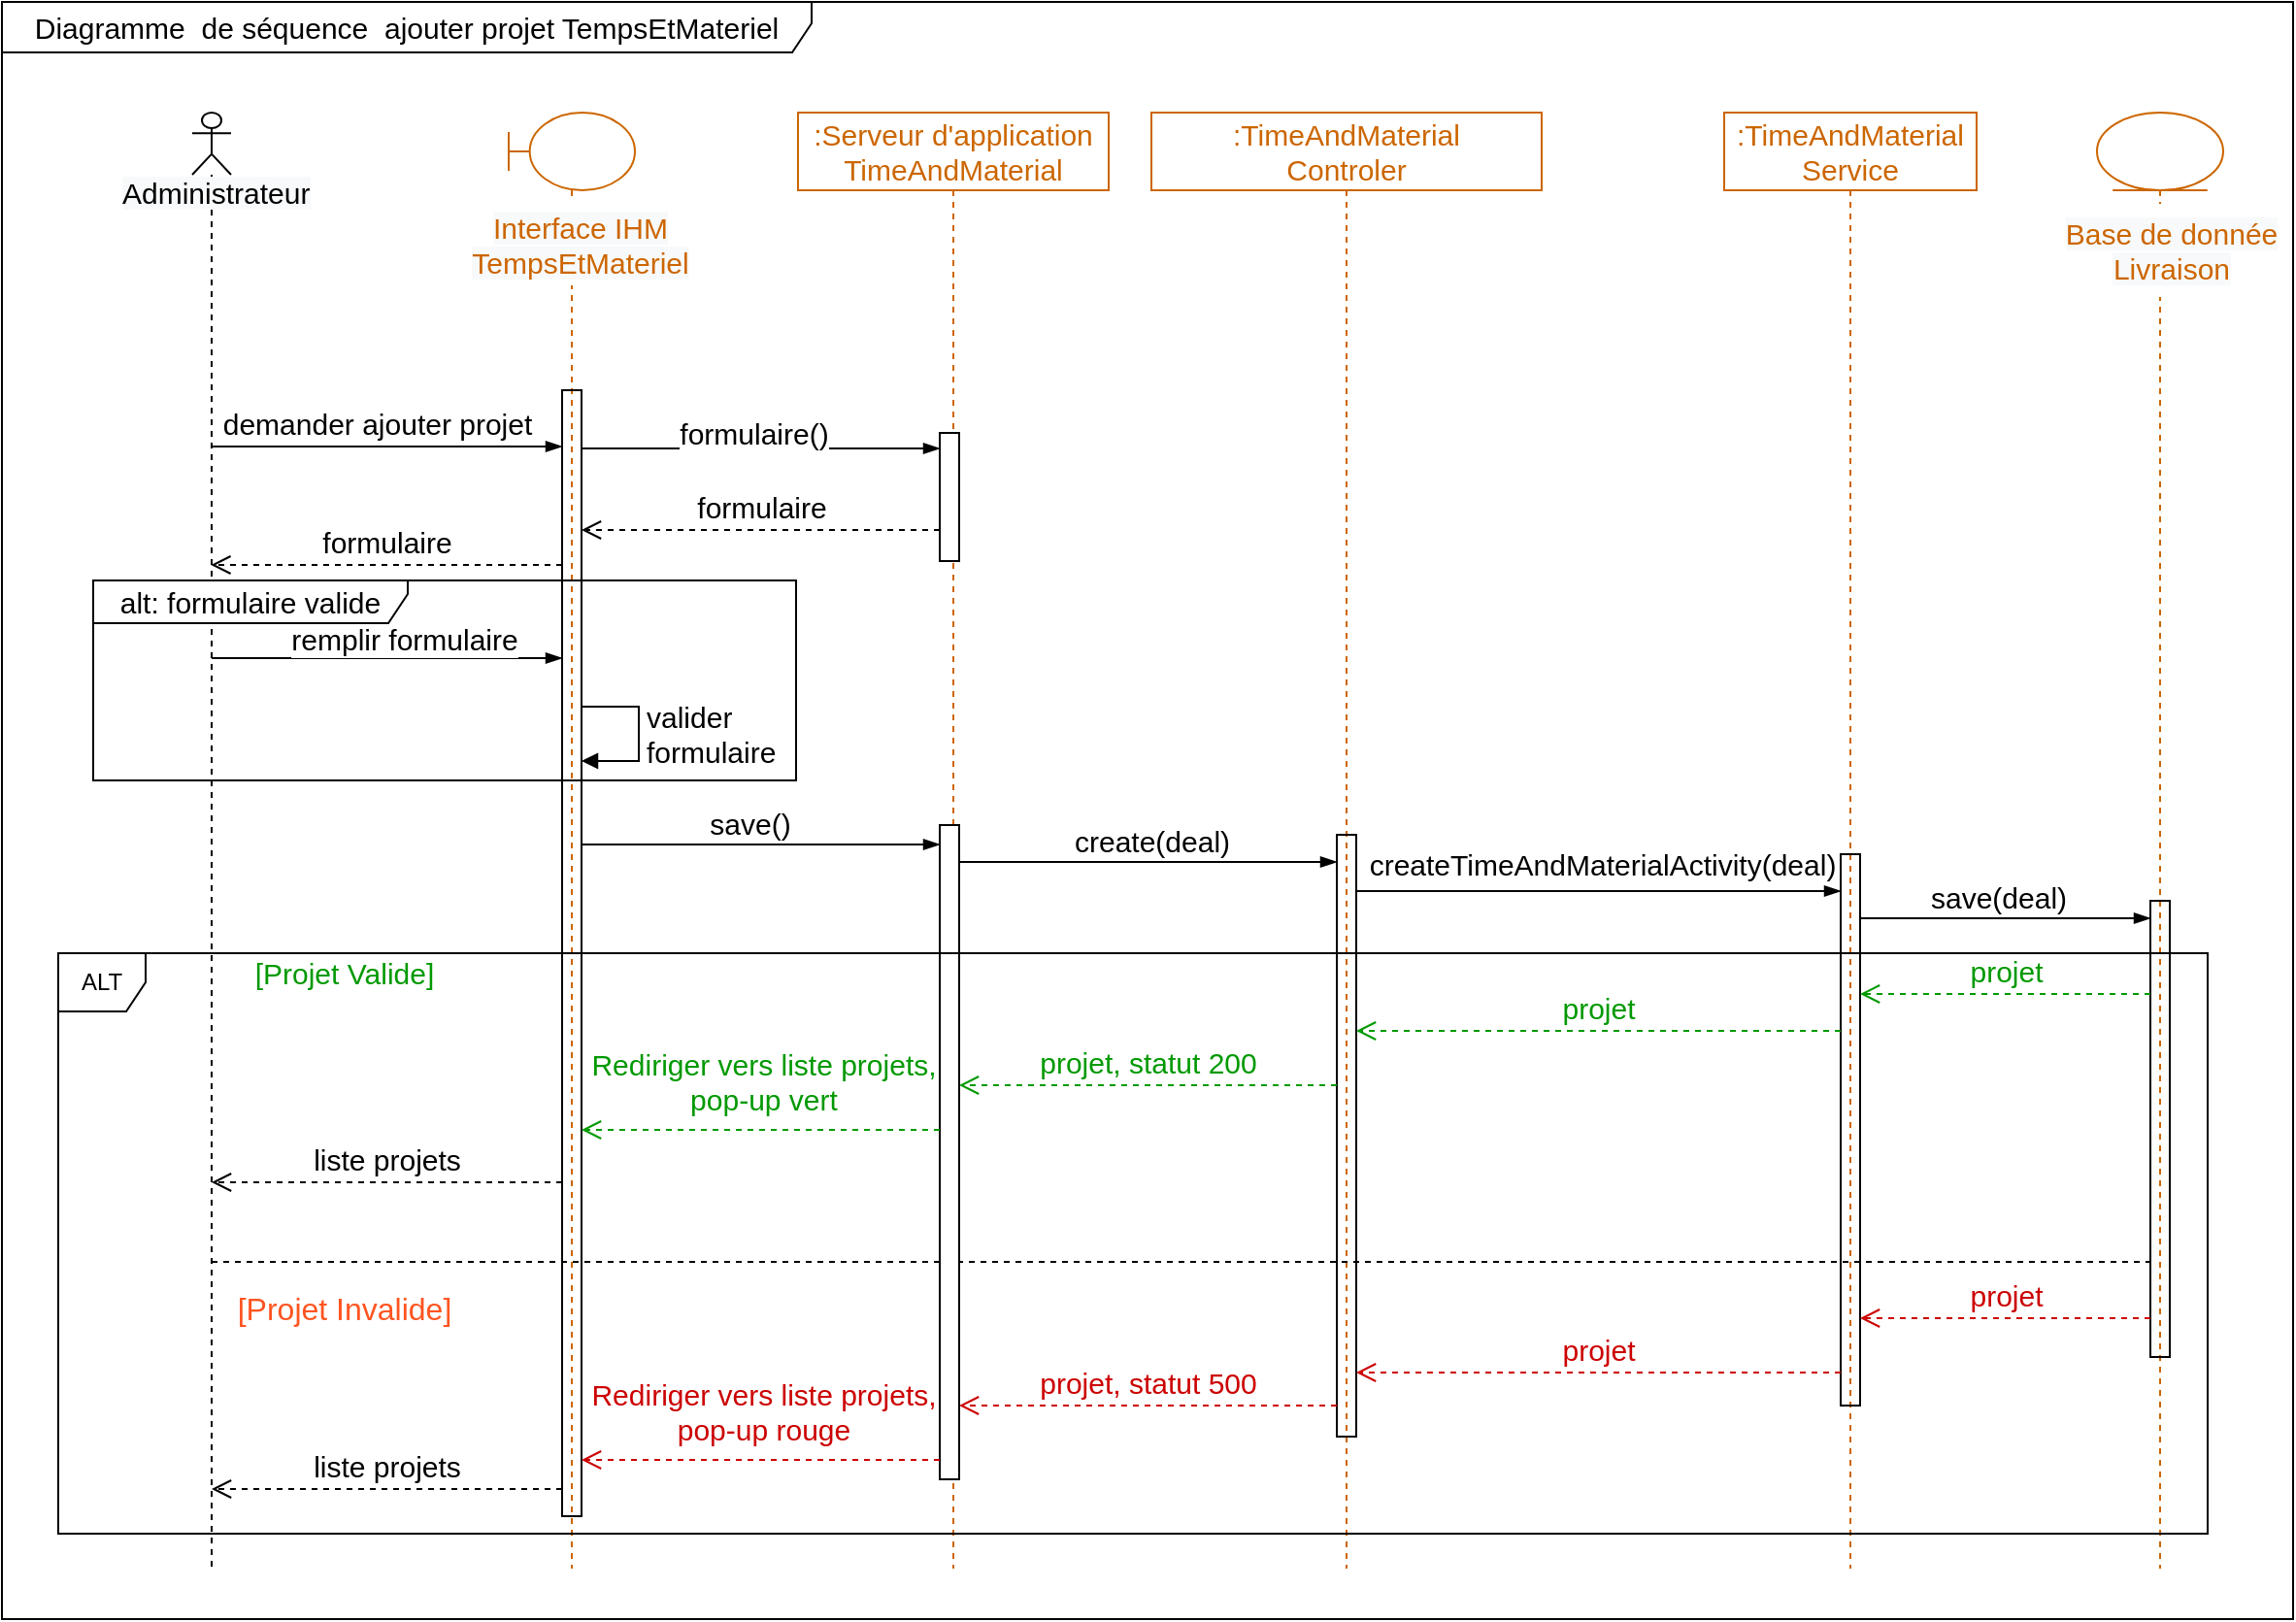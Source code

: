 <mxfile version="20.2.3" type="github">
  <diagram id="3ycZvg8SD_pY-ydtEEm7" name="Page-1">
    <mxGraphModel dx="1673" dy="934" grid="0" gridSize="10" guides="1" tooltips="1" connect="1" arrows="1" fold="1" page="1" pageScale="1" pageWidth="827" pageHeight="1169" math="0" shadow="0">
      <root>
        <mxCell id="0" />
        <mxCell id="1" parent="0" />
        <mxCell id="iKNJWcs5wsSq8HuUoyNJ-85" value="Diagramme&amp;nbsp; de séquence&amp;nbsp; ajouter projet TempsEtMateriel" style="shape=umlFrame;whiteSpace=wrap;html=1;rounded=0;shadow=0;glass=0;sketch=0;fontSize=15;fillColor=none;width=417;height=26;" vertex="1" parent="1">
          <mxGeometry x="12" y="8" width="1180" height="833" as="geometry" />
        </mxCell>
        <mxCell id="iKNJWcs5wsSq8HuUoyNJ-44" value=":TimeAndMaterial&lt;br&gt;Controler" style="shape=umlLifeline;perimeter=lifelinePerimeter;whiteSpace=wrap;html=1;container=1;collapsible=0;recursiveResize=0;outlineConnect=0;rounded=0;shadow=0;glass=0;sketch=0;fillColor=none;fontSize=15;fontColor=#CC6600;strokeColor=#CC6600;" vertex="1" parent="1">
          <mxGeometry x="604" y="65" width="201" height="750" as="geometry" />
        </mxCell>
        <mxCell id="iKNJWcs5wsSq8HuUoyNJ-45" value="" style="html=1;points=[];perimeter=orthogonalPerimeter;rounded=0;shadow=0;glass=0;sketch=0;fontSize=15;fillColor=none;" vertex="1" parent="iKNJWcs5wsSq8HuUoyNJ-44">
          <mxGeometry x="95.5" y="372" width="10" height="310" as="geometry" />
        </mxCell>
        <mxCell id="iKNJWcs5wsSq8HuUoyNJ-114" style="edgeStyle=none;rounded=0;orthogonalLoop=1;jettySize=auto;html=1;fontSize=15;fontColor=#000000;strokeColor=#000000;endArrow=none;endFill=0;dashed=1;" edge="1" parent="1" source="iKNJWcs5wsSq8HuUoyNJ-46" target="iKNJWcs5wsSq8HuUoyNJ-51">
          <mxGeometry relative="1" as="geometry">
            <Array as="points">
              <mxPoint x="238" y="657" />
            </Array>
          </mxGeometry>
        </mxCell>
        <mxCell id="iKNJWcs5wsSq8HuUoyNJ-46" value="" style="shape=umlLifeline;participant=umlActor;perimeter=lifelinePerimeter;whiteSpace=wrap;html=1;container=1;collapsible=0;recursiveResize=0;verticalAlign=top;spacingTop=36;outlineConnect=0;fillColor=none;size=32;sketch=0;shadow=0;rounded=0;glass=0;" vertex="1" parent="1">
          <mxGeometry x="110" y="65" width="20" height="750" as="geometry" />
        </mxCell>
        <mxCell id="iKNJWcs5wsSq8HuUoyNJ-47" value="&lt;span style=&quot;color: rgb(0, 0, 0); font-family: Helvetica; font-size: 15px; font-style: normal; font-variant-ligatures: normal; font-variant-caps: normal; font-weight: 400; letter-spacing: normal; orphans: 2; text-align: center; text-indent: 0px; text-transform: none; widows: 2; word-spacing: 0px; -webkit-text-stroke-width: 0px; background-color: rgb(248, 249, 250); text-decoration-thickness: initial; text-decoration-style: initial; text-decoration-color: initial; float: none; display: inline !important;&quot;&gt;Administrateur&lt;/span&gt;" style="text;whiteSpace=wrap;html=1;fontSize=15;" vertex="1" parent="1">
          <mxGeometry x="72" y="91" width="105" height="36" as="geometry" />
        </mxCell>
        <mxCell id="iKNJWcs5wsSq8HuUoyNJ-48" value=":TimeAndMaterial&lt;br&gt;Service" style="shape=umlLifeline;perimeter=lifelinePerimeter;whiteSpace=wrap;html=1;container=1;collapsible=0;recursiveResize=0;outlineConnect=0;rounded=0;shadow=0;glass=0;sketch=0;fillColor=none;fontSize=15;fontColor=#CC6600;strokeColor=#CC6600;" vertex="1" parent="1">
          <mxGeometry x="899" y="65" width="130" height="750" as="geometry" />
        </mxCell>
        <mxCell id="iKNJWcs5wsSq8HuUoyNJ-49" value="" style="html=1;points=[];perimeter=orthogonalPerimeter;rounded=0;shadow=0;glass=0;sketch=0;fontSize=15;fillColor=none;" vertex="1" parent="iKNJWcs5wsSq8HuUoyNJ-48">
          <mxGeometry x="60" y="382" width="10" height="284" as="geometry" />
        </mxCell>
        <mxCell id="iKNJWcs5wsSq8HuUoyNJ-50" value="" style="shape=umlLifeline;participant=umlEntity;perimeter=lifelinePerimeter;whiteSpace=wrap;html=1;container=1;collapsible=0;recursiveResize=0;verticalAlign=top;spacingTop=36;outlineConnect=0;rounded=0;shadow=0;glass=0;sketch=0;fontSize=15;fillColor=none;fontColor=#CC6600;strokeColor=#CC6600;" vertex="1" parent="1">
          <mxGeometry x="1091" y="65" width="65" height="750" as="geometry" />
        </mxCell>
        <mxCell id="iKNJWcs5wsSq8HuUoyNJ-51" value="" style="html=1;points=[];perimeter=orthogonalPerimeter;rounded=0;shadow=0;glass=0;sketch=0;fontSize=15;fillColor=none;" vertex="1" parent="iKNJWcs5wsSq8HuUoyNJ-50">
          <mxGeometry x="27.5" y="406" width="10" height="235" as="geometry" />
        </mxCell>
        <mxCell id="iKNJWcs5wsSq8HuUoyNJ-52" value="&lt;span style=&quot;font-family: Helvetica; font-size: 15px; font-style: normal; font-variant-ligatures: normal; font-variant-caps: normal; font-weight: 400; letter-spacing: normal; orphans: 2; text-indent: 0px; text-transform: none; widows: 2; word-spacing: 0px; -webkit-text-stroke-width: 0px; background-color: rgb(248, 249, 250); text-decoration-thickness: initial; text-decoration-style: initial; text-decoration-color: initial; float: none; display: inline !important;&quot;&gt;Base de donnée&lt;br&gt;Livraison&lt;br&gt;&lt;/span&gt;" style="text;whiteSpace=wrap;html=1;fontSize=15;align=center;fillColor=default;fontColor=#CC6600;" vertex="1" parent="iKNJWcs5wsSq8HuUoyNJ-50">
          <mxGeometry x="-21" y="47" width="119" height="48" as="geometry" />
        </mxCell>
        <mxCell id="iKNJWcs5wsSq8HuUoyNJ-53" value="" style="shape=umlLifeline;participant=umlBoundary;perimeter=lifelinePerimeter;whiteSpace=wrap;html=1;container=1;collapsible=0;recursiveResize=0;verticalAlign=top;spacingTop=36;outlineConnect=0;rounded=0;shadow=0;glass=0;sketch=0;fontSize=15;fillColor=none;fontColor=#CC6600;strokeColor=#CC6600;" vertex="1" parent="1">
          <mxGeometry x="273" y="65" width="65" height="750" as="geometry" />
        </mxCell>
        <mxCell id="iKNJWcs5wsSq8HuUoyNJ-54" value="&lt;span style=&quot;font-family: Helvetica; font-size: 15px; font-style: normal; font-variant-ligatures: normal; font-variant-caps: normal; font-weight: 400; letter-spacing: normal; orphans: 2; text-indent: 0px; text-transform: none; widows: 2; word-spacing: 0px; -webkit-text-stroke-width: 0px; background-color: rgb(248, 249, 250); text-decoration-thickness: initial; text-decoration-style: initial; text-decoration-color: initial; float: none; display: inline !important;&quot;&gt;Interface IHM&lt;/span&gt;&lt;br style=&quot;font-family: Helvetica; font-size: 15px; font-style: normal; font-variant-ligatures: normal; font-variant-caps: normal; font-weight: 400; letter-spacing: normal; orphans: 2; text-indent: 0px; text-transform: none; widows: 2; word-spacing: 0px; -webkit-text-stroke-width: 0px; background-color: rgb(248, 249, 250); text-decoration-thickness: initial; text-decoration-style: initial; text-decoration-color: initial;&quot;&gt;&lt;span style=&quot;font-family: Helvetica; font-size: 15px; font-style: normal; font-variant-ligatures: normal; font-variant-caps: normal; font-weight: 400; letter-spacing: normal; orphans: 2; text-indent: 0px; text-transform: none; widows: 2; word-spacing: 0px; -webkit-text-stroke-width: 0px; background-color: rgb(248, 249, 250); text-decoration-thickness: initial; text-decoration-style: initial; text-decoration-color: initial; float: none; display: inline !important;&quot;&gt;TempsEtMateriel&lt;/span&gt;" style="text;whiteSpace=wrap;html=1;fontSize=15;align=center;fillColor=default;fontColor=#CC6600;" vertex="1" parent="iKNJWcs5wsSq8HuUoyNJ-53">
          <mxGeometry x="-24" y="44" width="122" height="45" as="geometry" />
        </mxCell>
        <mxCell id="iKNJWcs5wsSq8HuUoyNJ-55" value="" style="html=1;points=[];perimeter=orthogonalPerimeter;rounded=0;shadow=0;glass=0;sketch=0;fontSize=15;fillColor=none;" vertex="1" parent="iKNJWcs5wsSq8HuUoyNJ-53">
          <mxGeometry x="27.5" y="143" width="10" height="580" as="geometry" />
        </mxCell>
        <mxCell id="iKNJWcs5wsSq8HuUoyNJ-99" value="valider&lt;br&gt;formulaire" style="edgeStyle=orthogonalEdgeStyle;html=1;align=left;spacingLeft=2;endArrow=block;rounded=0;fontSize=15;" edge="1" parent="iKNJWcs5wsSq8HuUoyNJ-53" source="iKNJWcs5wsSq8HuUoyNJ-55" target="iKNJWcs5wsSq8HuUoyNJ-55">
          <mxGeometry relative="1" as="geometry">
            <mxPoint x="36" y="306" as="sourcePoint" />
            <Array as="points">
              <mxPoint x="67" y="306" />
              <mxPoint x="67" y="334" />
            </Array>
            <mxPoint x="36" y="334" as="targetPoint" />
          </mxGeometry>
        </mxCell>
        <mxCell id="iKNJWcs5wsSq8HuUoyNJ-63" value="" style="edgeStyle=elbowEdgeStyle;fontSize=12;html=1;endArrow=blockThin;endFill=1;rounded=0;" edge="1" parent="1" source="iKNJWcs5wsSq8HuUoyNJ-46" target="iKNJWcs5wsSq8HuUoyNJ-55">
          <mxGeometry width="160" relative="1" as="geometry">
            <mxPoint x="628" y="319" as="sourcePoint" />
            <mxPoint x="788" y="319" as="targetPoint" />
            <Array as="points">
              <mxPoint x="190" y="237" />
              <mxPoint x="171" y="210" />
            </Array>
          </mxGeometry>
        </mxCell>
        <mxCell id="iKNJWcs5wsSq8HuUoyNJ-64" value="demander ajouter projet" style="edgeLabel;html=1;align=center;verticalAlign=middle;resizable=0;points=[];fontSize=15;" vertex="1" connectable="0" parent="iKNJWcs5wsSq8HuUoyNJ-63">
          <mxGeometry x="-0.395" relative="1" as="geometry">
            <mxPoint x="30" y="-12" as="offset" />
          </mxGeometry>
        </mxCell>
        <mxCell id="iKNJWcs5wsSq8HuUoyNJ-67" value="" style="edgeStyle=elbowEdgeStyle;fontSize=12;html=1;endArrow=blockThin;endFill=1;rounded=0;" edge="1" parent="1" source="iKNJWcs5wsSq8HuUoyNJ-45" target="iKNJWcs5wsSq8HuUoyNJ-49">
          <mxGeometry width="160" relative="1" as="geometry">
            <mxPoint x="394" y="304" as="sourcePoint" />
            <mxPoint x="554" y="304" as="targetPoint" />
            <Array as="points">
              <mxPoint x="778" y="466" />
              <mxPoint x="753" y="257" />
              <mxPoint x="602" y="242" />
              <mxPoint x="527" y="271" />
            </Array>
          </mxGeometry>
        </mxCell>
        <mxCell id="iKNJWcs5wsSq8HuUoyNJ-68" value="createTimeAndMaterialActivity(deal)" style="edgeLabel;html=1;align=center;verticalAlign=middle;resizable=0;points=[];fontSize=15;" vertex="1" connectable="0" parent="iKNJWcs5wsSq8HuUoyNJ-67">
          <mxGeometry x="0.124" relative="1" as="geometry">
            <mxPoint x="-14" y="-14" as="offset" />
          </mxGeometry>
        </mxCell>
        <mxCell id="iKNJWcs5wsSq8HuUoyNJ-69" value="" style="edgeStyle=elbowEdgeStyle;fontSize=12;html=1;endArrow=blockThin;endFill=1;rounded=0;" edge="1" parent="1" source="iKNJWcs5wsSq8HuUoyNJ-49" target="iKNJWcs5wsSq8HuUoyNJ-51">
          <mxGeometry width="160" relative="1" as="geometry">
            <mxPoint x="474" y="304" as="sourcePoint" />
            <mxPoint x="634" y="304" as="targetPoint" />
            <Array as="points">
              <mxPoint x="1060" y="480" />
              <mxPoint x="969" y="491" />
              <mxPoint x="766" y="267" />
            </Array>
          </mxGeometry>
        </mxCell>
        <mxCell id="iKNJWcs5wsSq8HuUoyNJ-70" value="save(deal)" style="edgeLabel;html=1;align=center;verticalAlign=middle;resizable=0;points=[];fontSize=15;" vertex="1" connectable="0" parent="iKNJWcs5wsSq8HuUoyNJ-69">
          <mxGeometry x="-0.356" y="2" relative="1" as="geometry">
            <mxPoint x="23" y="-9" as="offset" />
          </mxGeometry>
        </mxCell>
        <mxCell id="iKNJWcs5wsSq8HuUoyNJ-71" value="&lt;font color=&quot;#009900&quot;&gt;projet&lt;/font&gt;" style="html=1;verticalAlign=bottom;endArrow=open;dashed=1;endSize=8;rounded=0;fontSize=15;strokeColor=#009900;" edge="1" parent="1" source="iKNJWcs5wsSq8HuUoyNJ-51" target="iKNJWcs5wsSq8HuUoyNJ-49">
          <mxGeometry relative="1" as="geometry">
            <mxPoint x="806" y="291" as="sourcePoint" />
            <mxPoint x="668" y="291" as="targetPoint" />
            <Array as="points">
              <mxPoint x="1025" y="519" />
            </Array>
          </mxGeometry>
        </mxCell>
        <mxCell id="iKNJWcs5wsSq8HuUoyNJ-72" value="&lt;font color=&quot;#009900&quot;&gt;projet&lt;/font&gt;" style="html=1;verticalAlign=bottom;endArrow=open;dashed=1;endSize=8;rounded=0;fontSize=15;strokeColor=#009900;" edge="1" parent="1" source="iKNJWcs5wsSq8HuUoyNJ-49" target="iKNJWcs5wsSq8HuUoyNJ-45">
          <mxGeometry relative="1" as="geometry">
            <mxPoint x="658" y="296" as="sourcePoint" />
            <mxPoint x="477" y="296" as="targetPoint" />
            <Array as="points">
              <mxPoint x="895" y="538" />
            </Array>
          </mxGeometry>
        </mxCell>
        <mxCell id="iKNJWcs5wsSq8HuUoyNJ-86" value=":Serveur d&#39;application&lt;br&gt;TimeAndMaterial" style="shape=umlLifeline;perimeter=lifelinePerimeter;whiteSpace=wrap;html=1;container=1;collapsible=0;recursiveResize=0;outlineConnect=0;rounded=0;shadow=0;glass=0;sketch=0;fillColor=none;fontSize=15;fontColor=#CC6600;strokeColor=#CC6600;" vertex="1" parent="1">
          <mxGeometry x="422" y="65" width="160" height="750" as="geometry" />
        </mxCell>
        <mxCell id="iKNJWcs5wsSq8HuUoyNJ-87" value="" style="html=1;points=[];perimeter=orthogonalPerimeter;" vertex="1" parent="iKNJWcs5wsSq8HuUoyNJ-86">
          <mxGeometry x="73" y="165" width="10" height="66" as="geometry" />
        </mxCell>
        <mxCell id="iKNJWcs5wsSq8HuUoyNJ-100" value="" style="html=1;points=[];perimeter=orthogonalPerimeter;" vertex="1" parent="iKNJWcs5wsSq8HuUoyNJ-86">
          <mxGeometry x="73" y="367" width="10" height="337" as="geometry" />
        </mxCell>
        <mxCell id="iKNJWcs5wsSq8HuUoyNJ-89" value="" style="fontSize=12;html=1;endArrow=blockThin;endFill=1;rounded=0;" edge="1" parent="1" source="iKNJWcs5wsSq8HuUoyNJ-55" target="iKNJWcs5wsSq8HuUoyNJ-87">
          <mxGeometry width="160" relative="1" as="geometry">
            <mxPoint x="294" y="256" as="sourcePoint" />
            <mxPoint x="599" y="366" as="targetPoint" />
            <Array as="points">
              <mxPoint x="382" y="238" />
            </Array>
          </mxGeometry>
        </mxCell>
        <mxCell id="iKNJWcs5wsSq8HuUoyNJ-90" value="formulaire()" style="edgeLabel;html=1;align=center;verticalAlign=middle;resizable=0;points=[];fontSize=15;" vertex="1" connectable="0" parent="iKNJWcs5wsSq8HuUoyNJ-89">
          <mxGeometry x="-0.006" y="-3" relative="1" as="geometry">
            <mxPoint x="-3" y="-11" as="offset" />
          </mxGeometry>
        </mxCell>
        <mxCell id="iKNJWcs5wsSq8HuUoyNJ-92" value="&lt;font style=&quot;font-size: 15px;&quot;&gt;formulaire&lt;/font&gt;" style="html=1;verticalAlign=bottom;endArrow=open;dashed=1;endSize=8;rounded=0;" edge="1" parent="1" source="iKNJWcs5wsSq8HuUoyNJ-87" target="iKNJWcs5wsSq8HuUoyNJ-55">
          <mxGeometry relative="1" as="geometry">
            <mxPoint x="438" y="323" as="sourcePoint" />
            <mxPoint x="358" y="323" as="targetPoint" />
            <Array as="points">
              <mxPoint x="411" y="280" />
            </Array>
          </mxGeometry>
        </mxCell>
        <mxCell id="iKNJWcs5wsSq8HuUoyNJ-93" value="&lt;font style=&quot;font-size: 15px;&quot;&gt;formulaire&lt;/font&gt;" style="html=1;verticalAlign=bottom;endArrow=open;dashed=1;endSize=8;rounded=0;" edge="1" parent="1">
          <mxGeometry relative="1" as="geometry">
            <mxPoint x="300.5" y="298.0" as="sourcePoint" />
            <mxPoint x="119.667" y="298.0" as="targetPoint" />
            <Array as="points">
              <mxPoint x="253" y="298" />
            </Array>
          </mxGeometry>
        </mxCell>
        <mxCell id="iKNJWcs5wsSq8HuUoyNJ-94" value="" style="fontSize=12;html=1;endArrow=blockThin;endFill=1;rounded=0;" edge="1" parent="1" source="iKNJWcs5wsSq8HuUoyNJ-46" target="iKNJWcs5wsSq8HuUoyNJ-55">
          <mxGeometry width="160" relative="1" as="geometry">
            <mxPoint x="338" y="365" as="sourcePoint" />
            <mxPoint x="498" y="365" as="targetPoint" />
            <Array as="points">
              <mxPoint x="257" y="346" />
            </Array>
          </mxGeometry>
        </mxCell>
        <mxCell id="iKNJWcs5wsSq8HuUoyNJ-96" value="remplir formulaire" style="edgeLabel;html=1;align=center;verticalAlign=middle;resizable=0;points=[];fontSize=15;" vertex="1" connectable="0" parent="iKNJWcs5wsSq8HuUoyNJ-94">
          <mxGeometry x="0.128" y="-4" relative="1" as="geometry">
            <mxPoint x="-3" y="-14" as="offset" />
          </mxGeometry>
        </mxCell>
        <mxCell id="iKNJWcs5wsSq8HuUoyNJ-98" value="&lt;font style=&quot;font-size: 15px;&quot;&gt;alt: formulaire valide&lt;/font&gt;" style="shape=umlFrame;whiteSpace=wrap;html=1;width=162;height=22;" vertex="1" parent="1">
          <mxGeometry x="59" y="306" width="362" height="103" as="geometry" />
        </mxCell>
        <mxCell id="iKNJWcs5wsSq8HuUoyNJ-101" value="" style="fontSize=12;html=1;endArrow=blockThin;endFill=1;rounded=0;" edge="1" parent="1" source="iKNJWcs5wsSq8HuUoyNJ-55" target="iKNJWcs5wsSq8HuUoyNJ-100">
          <mxGeometry width="160" relative="1" as="geometry">
            <mxPoint x="462" y="345" as="sourcePoint" />
            <mxPoint x="622" y="345" as="targetPoint" />
            <Array as="points">
              <mxPoint x="389" y="442" />
            </Array>
          </mxGeometry>
        </mxCell>
        <mxCell id="iKNJWcs5wsSq8HuUoyNJ-102" value="save()" style="edgeLabel;html=1;align=center;verticalAlign=middle;resizable=0;points=[];labelBackgroundColor=none;fontSize=15;" vertex="1" connectable="0" parent="iKNJWcs5wsSq8HuUoyNJ-101">
          <mxGeometry x="-0.081" y="1" relative="1" as="geometry">
            <mxPoint x="1" y="-10" as="offset" />
          </mxGeometry>
        </mxCell>
        <mxCell id="iKNJWcs5wsSq8HuUoyNJ-103" value="" style="fontSize=12;html=1;endArrow=blockThin;endFill=1;rounded=0;" edge="1" parent="1" source="iKNJWcs5wsSq8HuUoyNJ-100" target="iKNJWcs5wsSq8HuUoyNJ-45">
          <mxGeometry width="160" relative="1" as="geometry">
            <mxPoint x="518" y="289" as="sourcePoint" />
            <mxPoint x="678" y="289" as="targetPoint" />
            <Array as="points">
              <mxPoint x="525" y="451" />
            </Array>
          </mxGeometry>
        </mxCell>
        <mxCell id="iKNJWcs5wsSq8HuUoyNJ-104" value="&lt;span style=&quot;font-size: 15px;&quot;&gt;create(deal)&lt;/span&gt;" style="edgeLabel;html=1;align=center;verticalAlign=middle;resizable=0;points=[];labelBackgroundColor=none;fontSize=15;" vertex="1" connectable="0" parent="iKNJWcs5wsSq8HuUoyNJ-103">
          <mxGeometry x="0.25" relative="1" as="geometry">
            <mxPoint x="-23" y="-11" as="offset" />
          </mxGeometry>
        </mxCell>
        <mxCell id="iKNJWcs5wsSq8HuUoyNJ-105" value="&lt;font color=&quot;#009900&quot;&gt;projet, statut 200&lt;/font&gt;" style="html=1;verticalAlign=bottom;endArrow=open;dashed=1;endSize=8;rounded=0;fontSize=15;strokeColor=#009900;" edge="1" parent="1" source="iKNJWcs5wsSq8HuUoyNJ-45" target="iKNJWcs5wsSq8HuUoyNJ-100">
          <mxGeometry relative="1" as="geometry">
            <mxPoint x="661" y="538" as="sourcePoint" />
            <mxPoint x="410.0" y="538" as="targetPoint" />
            <Array as="points">
              <mxPoint x="633" y="566" />
            </Array>
          </mxGeometry>
        </mxCell>
        <mxCell id="iKNJWcs5wsSq8HuUoyNJ-106" value="&lt;font color=&quot;#009900&quot;&gt;Rediriger vers liste projets,&lt;br&gt;pop-up vert&lt;br&gt;&lt;/font&gt;" style="html=1;verticalAlign=bottom;endArrow=open;dashed=1;endSize=8;rounded=0;fontSize=15;strokeColor=#009900;" edge="1" parent="1" source="iKNJWcs5wsSq8HuUoyNJ-100" target="iKNJWcs5wsSq8HuUoyNJ-55">
          <mxGeometry x="-0.014" y="-4" relative="1" as="geometry">
            <mxPoint x="674.0" y="541" as="sourcePoint" />
            <mxPoint x="507" y="541" as="targetPoint" />
            <Array as="points">
              <mxPoint x="459" y="589" />
            </Array>
            <mxPoint as="offset" />
          </mxGeometry>
        </mxCell>
        <mxCell id="iKNJWcs5wsSq8HuUoyNJ-112" value="&lt;font color=&quot;#000000&quot;&gt;liste projets&lt;/font&gt;" style="html=1;verticalAlign=bottom;endArrow=open;dashed=1;endSize=8;rounded=0;fontSize=15;fontColor=#009900;strokeColor=#000000;" edge="1" parent="1" source="iKNJWcs5wsSq8HuUoyNJ-55" target="iKNJWcs5wsSq8HuUoyNJ-46">
          <mxGeometry relative="1" as="geometry">
            <mxPoint x="606" y="575" as="sourcePoint" />
            <mxPoint x="526" y="575" as="targetPoint" />
            <Array as="points">
              <mxPoint x="274" y="616" />
            </Array>
          </mxGeometry>
        </mxCell>
        <mxCell id="iKNJWcs5wsSq8HuUoyNJ-107" value="" style="group" vertex="1" connectable="0" parent="1">
          <mxGeometry x="22" y="388" width="1126" height="413" as="geometry" />
        </mxCell>
        <mxCell id="iKNJWcs5wsSq8HuUoyNJ-109" value="&lt;div style=&quot;text-align: left; font-size: 15px;&quot;&gt;&lt;span style=&quot;background-color: initial; font-size: 15px;&quot;&gt;[Projet&amp;nbsp;&lt;/span&gt;&lt;span style=&quot;background-color: initial; text-align: right; font-size: 15px;&quot;&gt;Valide]&lt;/span&gt;&lt;/div&gt;" style="text;html=1;strokeColor=none;fillColor=none;align=center;verticalAlign=middle;whiteSpace=wrap;rounded=0;fontSize=15;fontColor=#009900;" vertex="1" parent="iKNJWcs5wsSq8HuUoyNJ-107">
          <mxGeometry x="77.0" y="107.743" width="179.48" height="24.354" as="geometry" />
        </mxCell>
        <mxCell id="iKNJWcs5wsSq8HuUoyNJ-110" value="[Projet Invalide]" style="text;html=1;strokeColor=none;fillColor=none;align=center;verticalAlign=middle;whiteSpace=wrap;rounded=0;fontSize=16;fontColor=#FF5521;" vertex="1" parent="iKNJWcs5wsSq8HuUoyNJ-107">
          <mxGeometry x="103.24" y="282.002" width="127" height="22.604" as="geometry" />
        </mxCell>
        <mxCell id="iKNJWcs5wsSq8HuUoyNJ-108" value="ALT" style="shape=umlFrame;whiteSpace=wrap;html=1;width=45;height=30;" vertex="1" parent="iKNJWcs5wsSq8HuUoyNJ-107">
          <mxGeometry x="19" y="110" width="1107" height="299" as="geometry" />
        </mxCell>
        <mxCell id="iKNJWcs5wsSq8HuUoyNJ-116" value="&lt;font color=&quot;#cc0000&quot;&gt;projet&lt;/font&gt;" style="html=1;verticalAlign=bottom;endArrow=open;dashed=1;endSize=8;rounded=0;fontSize=15;fontColor=#000000;strokeColor=#CC0000;" edge="1" parent="1" source="iKNJWcs5wsSq8HuUoyNJ-51" target="iKNJWcs5wsSq8HuUoyNJ-49">
          <mxGeometry relative="1" as="geometry">
            <mxPoint x="680" y="696" as="sourcePoint" />
            <mxPoint x="600" y="696" as="targetPoint" />
            <Array as="points">
              <mxPoint x="1038" y="686" />
            </Array>
          </mxGeometry>
        </mxCell>
        <mxCell id="iKNJWcs5wsSq8HuUoyNJ-117" value="&lt;font color=&quot;#cc0000&quot;&gt;projet&lt;/font&gt;" style="html=1;verticalAlign=bottom;endArrow=open;dashed=1;endSize=8;rounded=0;fontSize=15;fontColor=#000000;strokeColor=#CC0000;" edge="1" parent="1" source="iKNJWcs5wsSq8HuUoyNJ-49" target="iKNJWcs5wsSq8HuUoyNJ-45">
          <mxGeometry relative="1" as="geometry">
            <mxPoint x="915" y="726" as="sourcePoint" />
            <mxPoint x="744" y="726" as="targetPoint" />
            <Array as="points">
              <mxPoint x="879" y="714" />
            </Array>
          </mxGeometry>
        </mxCell>
        <mxCell id="iKNJWcs5wsSq8HuUoyNJ-118" value="&lt;font color=&quot;#cc0000&quot;&gt;projet, statut 500&lt;/font&gt;" style="html=1;verticalAlign=bottom;endArrow=open;dashed=1;endSize=8;rounded=0;fontSize=15;fontColor=#000000;strokeColor=#CC0000;" edge="1" parent="1" source="iKNJWcs5wsSq8HuUoyNJ-45" target="iKNJWcs5wsSq8HuUoyNJ-100">
          <mxGeometry relative="1" as="geometry">
            <mxPoint x="651" y="723" as="sourcePoint" />
            <mxPoint x="400.0" y="723" as="targetPoint" />
            <Array as="points">
              <mxPoint x="619" y="731" />
            </Array>
          </mxGeometry>
        </mxCell>
        <mxCell id="iKNJWcs5wsSq8HuUoyNJ-119" value="&lt;font color=&quot;#cc0000&quot;&gt;Rediriger vers liste projets,&lt;br&gt;pop-up rouge&lt;/font&gt;" style="html=1;verticalAlign=bottom;endArrow=open;dashed=1;endSize=8;rounded=0;fontSize=15;strokeColor=#CC0000;" edge="1" parent="1" source="iKNJWcs5wsSq8HuUoyNJ-100" target="iKNJWcs5wsSq8HuUoyNJ-55">
          <mxGeometry x="-0.014" y="-4" relative="1" as="geometry">
            <mxPoint x="495" y="731" as="sourcePoint" />
            <mxPoint x="310.5" y="731" as="targetPoint" />
            <Array as="points">
              <mxPoint x="445" y="759" />
            </Array>
            <mxPoint as="offset" />
          </mxGeometry>
        </mxCell>
        <mxCell id="iKNJWcs5wsSq8HuUoyNJ-120" value="&lt;font color=&quot;#000000&quot;&gt;liste projets&lt;/font&gt;" style="html=1;verticalAlign=bottom;endArrow=open;dashed=1;endSize=8;rounded=0;fontSize=15;fontColor=#009900;strokeColor=#000000;" edge="1" parent="1" source="iKNJWcs5wsSq8HuUoyNJ-55" target="iKNJWcs5wsSq8HuUoyNJ-46">
          <mxGeometry relative="1" as="geometry">
            <mxPoint x="293.83" y="785" as="sourcePoint" />
            <mxPoint x="112.997" y="785" as="targetPoint" />
            <Array as="points">
              <mxPoint x="231" y="774" />
            </Array>
          </mxGeometry>
        </mxCell>
      </root>
    </mxGraphModel>
  </diagram>
</mxfile>
